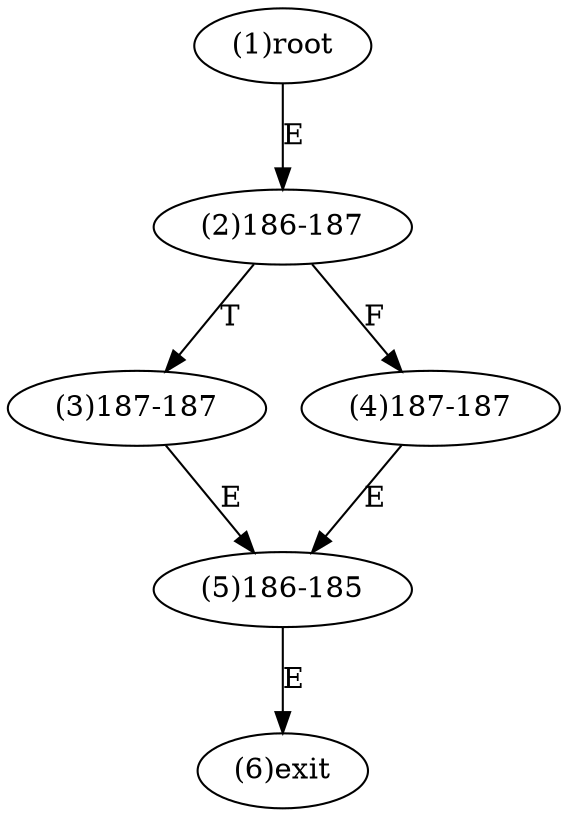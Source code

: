 digraph "" { 
1[ label="(1)root"];
2[ label="(2)186-187"];
3[ label="(3)187-187"];
4[ label="(4)187-187"];
5[ label="(5)186-185"];
6[ label="(6)exit"];
1->2[ label="E"];
2->4[ label="F"];
2->3[ label="T"];
3->5[ label="E"];
4->5[ label="E"];
5->6[ label="E"];
}